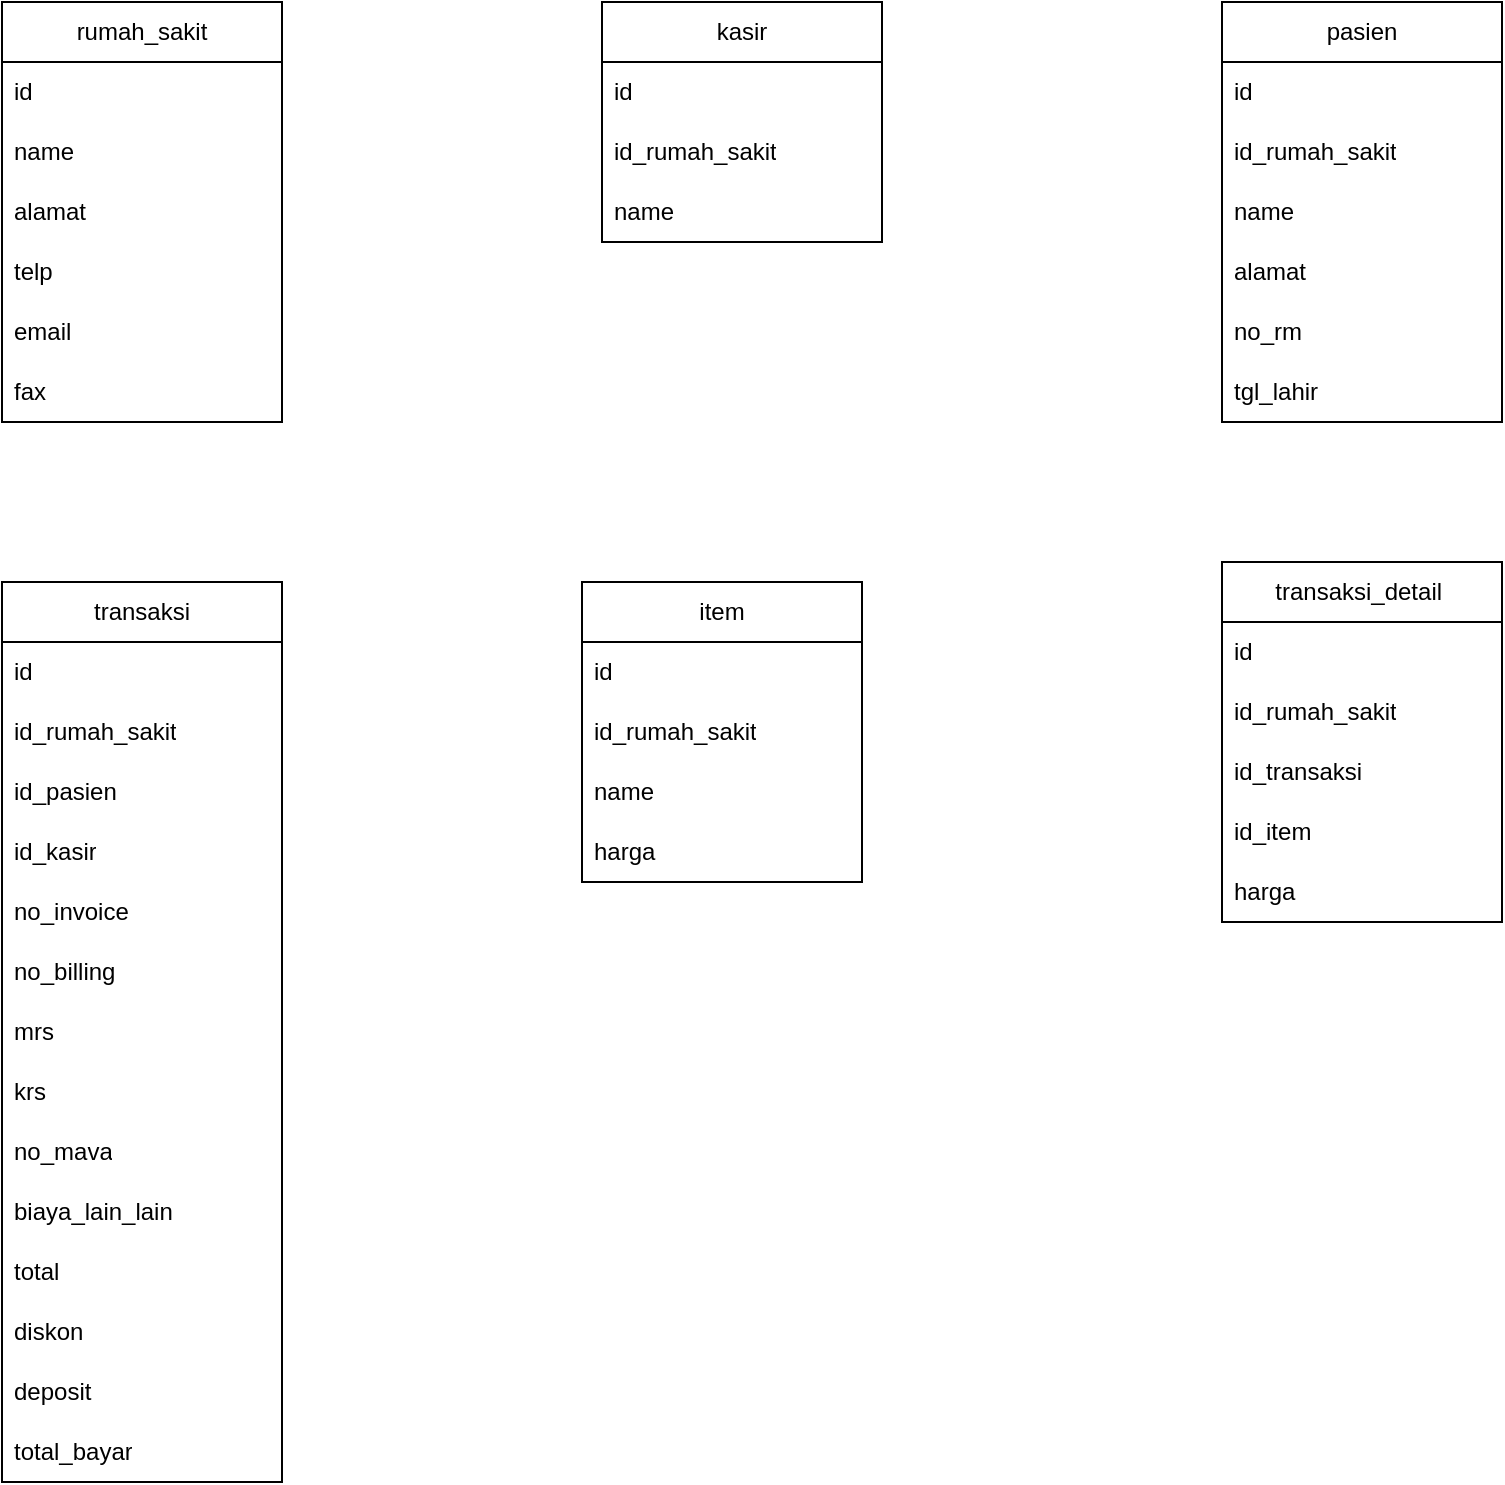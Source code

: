 <mxfile version="22.1.3" type="device">
  <diagram name="Halaman-1" id="taQUGbrE7hBkk-OtH-UU">
    <mxGraphModel dx="1035" dy="551" grid="1" gridSize="10" guides="1" tooltips="1" connect="1" arrows="1" fold="1" page="1" pageScale="1" pageWidth="827" pageHeight="1169" math="0" shadow="0">
      <root>
        <mxCell id="0" />
        <mxCell id="1" parent="0" />
        <mxCell id="tiKE9rVT8Vb95j1nNDzF-1" value="transaksi" style="swimlane;fontStyle=0;childLayout=stackLayout;horizontal=1;startSize=30;horizontalStack=0;resizeParent=1;resizeParentMax=0;resizeLast=0;collapsible=1;marginBottom=0;whiteSpace=wrap;html=1;" vertex="1" parent="1">
          <mxGeometry x="30" y="320" width="140" height="450" as="geometry" />
        </mxCell>
        <mxCell id="tiKE9rVT8Vb95j1nNDzF-2" value="id" style="text;strokeColor=none;fillColor=none;align=left;verticalAlign=middle;spacingLeft=4;spacingRight=4;overflow=hidden;points=[[0,0.5],[1,0.5]];portConstraint=eastwest;rotatable=0;whiteSpace=wrap;html=1;" vertex="1" parent="tiKE9rVT8Vb95j1nNDzF-1">
          <mxGeometry y="30" width="140" height="30" as="geometry" />
        </mxCell>
        <mxCell id="tiKE9rVT8Vb95j1nNDzF-3" value="id_rumah_sakit" style="text;strokeColor=none;fillColor=none;align=left;verticalAlign=middle;spacingLeft=4;spacingRight=4;overflow=hidden;points=[[0,0.5],[1,0.5]];portConstraint=eastwest;rotatable=0;whiteSpace=wrap;html=1;" vertex="1" parent="tiKE9rVT8Vb95j1nNDzF-1">
          <mxGeometry y="60" width="140" height="30" as="geometry" />
        </mxCell>
        <mxCell id="tiKE9rVT8Vb95j1nNDzF-14" value="id_pasien" style="text;strokeColor=none;fillColor=none;align=left;verticalAlign=middle;spacingLeft=4;spacingRight=4;overflow=hidden;points=[[0,0.5],[1,0.5]];portConstraint=eastwest;rotatable=0;whiteSpace=wrap;html=1;" vertex="1" parent="tiKE9rVT8Vb95j1nNDzF-1">
          <mxGeometry y="90" width="140" height="30" as="geometry" />
        </mxCell>
        <mxCell id="tiKE9rVT8Vb95j1nNDzF-36" value="id_kasir" style="text;strokeColor=none;fillColor=none;align=left;verticalAlign=middle;spacingLeft=4;spacingRight=4;overflow=hidden;points=[[0,0.5],[1,0.5]];portConstraint=eastwest;rotatable=0;whiteSpace=wrap;html=1;" vertex="1" parent="tiKE9rVT8Vb95j1nNDzF-1">
          <mxGeometry y="120" width="140" height="30" as="geometry" />
        </mxCell>
        <mxCell id="tiKE9rVT8Vb95j1nNDzF-4" value="no_invoice" style="text;strokeColor=none;fillColor=none;align=left;verticalAlign=middle;spacingLeft=4;spacingRight=4;overflow=hidden;points=[[0,0.5],[1,0.5]];portConstraint=eastwest;rotatable=0;whiteSpace=wrap;html=1;" vertex="1" parent="tiKE9rVT8Vb95j1nNDzF-1">
          <mxGeometry y="150" width="140" height="30" as="geometry" />
        </mxCell>
        <mxCell id="tiKE9rVT8Vb95j1nNDzF-5" value="no_billing" style="text;strokeColor=none;fillColor=none;align=left;verticalAlign=middle;spacingLeft=4;spacingRight=4;overflow=hidden;points=[[0,0.5],[1,0.5]];portConstraint=eastwest;rotatable=0;whiteSpace=wrap;html=1;" vertex="1" parent="tiKE9rVT8Vb95j1nNDzF-1">
          <mxGeometry y="180" width="140" height="30" as="geometry" />
        </mxCell>
        <mxCell id="tiKE9rVT8Vb95j1nNDzF-6" value="mrs" style="text;strokeColor=none;fillColor=none;align=left;verticalAlign=middle;spacingLeft=4;spacingRight=4;overflow=hidden;points=[[0,0.5],[1,0.5]];portConstraint=eastwest;rotatable=0;whiteSpace=wrap;html=1;" vertex="1" parent="tiKE9rVT8Vb95j1nNDzF-1">
          <mxGeometry y="210" width="140" height="30" as="geometry" />
        </mxCell>
        <mxCell id="tiKE9rVT8Vb95j1nNDzF-13" value="krs" style="text;strokeColor=none;fillColor=none;align=left;verticalAlign=middle;spacingLeft=4;spacingRight=4;overflow=hidden;points=[[0,0.5],[1,0.5]];portConstraint=eastwest;rotatable=0;whiteSpace=wrap;html=1;" vertex="1" parent="tiKE9rVT8Vb95j1nNDzF-1">
          <mxGeometry y="240" width="140" height="30" as="geometry" />
        </mxCell>
        <mxCell id="tiKE9rVT8Vb95j1nNDzF-23" value="no_mava" style="text;strokeColor=none;fillColor=none;align=left;verticalAlign=middle;spacingLeft=4;spacingRight=4;overflow=hidden;points=[[0,0.5],[1,0.5]];portConstraint=eastwest;rotatable=0;whiteSpace=wrap;html=1;" vertex="1" parent="tiKE9rVT8Vb95j1nNDzF-1">
          <mxGeometry y="270" width="140" height="30" as="geometry" />
        </mxCell>
        <mxCell id="tiKE9rVT8Vb95j1nNDzF-31" value="biaya_lain_lain" style="text;strokeColor=none;fillColor=none;align=left;verticalAlign=middle;spacingLeft=4;spacingRight=4;overflow=hidden;points=[[0,0.5],[1,0.5]];portConstraint=eastwest;rotatable=0;whiteSpace=wrap;html=1;" vertex="1" parent="tiKE9rVT8Vb95j1nNDzF-1">
          <mxGeometry y="300" width="140" height="30" as="geometry" />
        </mxCell>
        <mxCell id="tiKE9rVT8Vb95j1nNDzF-32" value="total" style="text;strokeColor=none;fillColor=none;align=left;verticalAlign=middle;spacingLeft=4;spacingRight=4;overflow=hidden;points=[[0,0.5],[1,0.5]];portConstraint=eastwest;rotatable=0;whiteSpace=wrap;html=1;" vertex="1" parent="tiKE9rVT8Vb95j1nNDzF-1">
          <mxGeometry y="330" width="140" height="30" as="geometry" />
        </mxCell>
        <mxCell id="tiKE9rVT8Vb95j1nNDzF-33" value="diskon" style="text;strokeColor=none;fillColor=none;align=left;verticalAlign=middle;spacingLeft=4;spacingRight=4;overflow=hidden;points=[[0,0.5],[1,0.5]];portConstraint=eastwest;rotatable=0;whiteSpace=wrap;html=1;" vertex="1" parent="tiKE9rVT8Vb95j1nNDzF-1">
          <mxGeometry y="360" width="140" height="30" as="geometry" />
        </mxCell>
        <mxCell id="tiKE9rVT8Vb95j1nNDzF-34" value="deposit" style="text;strokeColor=none;fillColor=none;align=left;verticalAlign=middle;spacingLeft=4;spacingRight=4;overflow=hidden;points=[[0,0.5],[1,0.5]];portConstraint=eastwest;rotatable=0;whiteSpace=wrap;html=1;" vertex="1" parent="tiKE9rVT8Vb95j1nNDzF-1">
          <mxGeometry y="390" width="140" height="30" as="geometry" />
        </mxCell>
        <mxCell id="tiKE9rVT8Vb95j1nNDzF-52" value="total_bayar" style="text;strokeColor=none;fillColor=none;align=left;verticalAlign=middle;spacingLeft=4;spacingRight=4;overflow=hidden;points=[[0,0.5],[1,0.5]];portConstraint=eastwest;rotatable=0;whiteSpace=wrap;html=1;" vertex="1" parent="tiKE9rVT8Vb95j1nNDzF-1">
          <mxGeometry y="420" width="140" height="30" as="geometry" />
        </mxCell>
        <mxCell id="tiKE9rVT8Vb95j1nNDzF-7" value="rumah_sakit" style="swimlane;fontStyle=0;childLayout=stackLayout;horizontal=1;startSize=30;horizontalStack=0;resizeParent=1;resizeParentMax=0;resizeLast=0;collapsible=1;marginBottom=0;whiteSpace=wrap;html=1;" vertex="1" parent="1">
          <mxGeometry x="30" y="30" width="140" height="210" as="geometry" />
        </mxCell>
        <mxCell id="tiKE9rVT8Vb95j1nNDzF-8" value="id" style="text;strokeColor=none;fillColor=none;align=left;verticalAlign=middle;spacingLeft=4;spacingRight=4;overflow=hidden;points=[[0,0.5],[1,0.5]];portConstraint=eastwest;rotatable=0;whiteSpace=wrap;html=1;" vertex="1" parent="tiKE9rVT8Vb95j1nNDzF-7">
          <mxGeometry y="30" width="140" height="30" as="geometry" />
        </mxCell>
        <mxCell id="tiKE9rVT8Vb95j1nNDzF-9" value="name" style="text;strokeColor=none;fillColor=none;align=left;verticalAlign=middle;spacingLeft=4;spacingRight=4;overflow=hidden;points=[[0,0.5],[1,0.5]];portConstraint=eastwest;rotatable=0;whiteSpace=wrap;html=1;" vertex="1" parent="tiKE9rVT8Vb95j1nNDzF-7">
          <mxGeometry y="60" width="140" height="30" as="geometry" />
        </mxCell>
        <mxCell id="tiKE9rVT8Vb95j1nNDzF-10" value="alamat" style="text;strokeColor=none;fillColor=none;align=left;verticalAlign=middle;spacingLeft=4;spacingRight=4;overflow=hidden;points=[[0,0.5],[1,0.5]];portConstraint=eastwest;rotatable=0;whiteSpace=wrap;html=1;" vertex="1" parent="tiKE9rVT8Vb95j1nNDzF-7">
          <mxGeometry y="90" width="140" height="30" as="geometry" />
        </mxCell>
        <mxCell id="tiKE9rVT8Vb95j1nNDzF-11" value="telp" style="text;strokeColor=none;fillColor=none;align=left;verticalAlign=middle;spacingLeft=4;spacingRight=4;overflow=hidden;points=[[0,0.5],[1,0.5]];portConstraint=eastwest;rotatable=0;whiteSpace=wrap;html=1;" vertex="1" parent="tiKE9rVT8Vb95j1nNDzF-7">
          <mxGeometry y="120" width="140" height="30" as="geometry" />
        </mxCell>
        <mxCell id="tiKE9rVT8Vb95j1nNDzF-12" value="email" style="text;strokeColor=none;fillColor=none;align=left;verticalAlign=middle;spacingLeft=4;spacingRight=4;overflow=hidden;points=[[0,0.5],[1,0.5]];portConstraint=eastwest;rotatable=0;whiteSpace=wrap;html=1;" vertex="1" parent="tiKE9rVT8Vb95j1nNDzF-7">
          <mxGeometry y="150" width="140" height="30" as="geometry" />
        </mxCell>
        <mxCell id="tiKE9rVT8Vb95j1nNDzF-22" value="fax" style="text;strokeColor=none;fillColor=none;align=left;verticalAlign=middle;spacingLeft=4;spacingRight=4;overflow=hidden;points=[[0,0.5],[1,0.5]];portConstraint=eastwest;rotatable=0;whiteSpace=wrap;html=1;" vertex="1" parent="tiKE9rVT8Vb95j1nNDzF-7">
          <mxGeometry y="180" width="140" height="30" as="geometry" />
        </mxCell>
        <mxCell id="tiKE9rVT8Vb95j1nNDzF-15" value="pasien" style="swimlane;fontStyle=0;childLayout=stackLayout;horizontal=1;startSize=30;horizontalStack=0;resizeParent=1;resizeParentMax=0;resizeLast=0;collapsible=1;marginBottom=0;whiteSpace=wrap;html=1;" vertex="1" parent="1">
          <mxGeometry x="640" y="30" width="140" height="210" as="geometry" />
        </mxCell>
        <mxCell id="tiKE9rVT8Vb95j1nNDzF-16" value="id" style="text;strokeColor=none;fillColor=none;align=left;verticalAlign=middle;spacingLeft=4;spacingRight=4;overflow=hidden;points=[[0,0.5],[1,0.5]];portConstraint=eastwest;rotatable=0;whiteSpace=wrap;html=1;" vertex="1" parent="tiKE9rVT8Vb95j1nNDzF-15">
          <mxGeometry y="30" width="140" height="30" as="geometry" />
        </mxCell>
        <mxCell id="tiKE9rVT8Vb95j1nNDzF-49" value="id_rumah_sakit" style="text;strokeColor=none;fillColor=none;align=left;verticalAlign=middle;spacingLeft=4;spacingRight=4;overflow=hidden;points=[[0,0.5],[1,0.5]];portConstraint=eastwest;rotatable=0;whiteSpace=wrap;html=1;" vertex="1" parent="tiKE9rVT8Vb95j1nNDzF-15">
          <mxGeometry y="60" width="140" height="30" as="geometry" />
        </mxCell>
        <mxCell id="tiKE9rVT8Vb95j1nNDzF-17" value="name" style="text;strokeColor=none;fillColor=none;align=left;verticalAlign=middle;spacingLeft=4;spacingRight=4;overflow=hidden;points=[[0,0.5],[1,0.5]];portConstraint=eastwest;rotatable=0;whiteSpace=wrap;html=1;" vertex="1" parent="tiKE9rVT8Vb95j1nNDzF-15">
          <mxGeometry y="90" width="140" height="30" as="geometry" />
        </mxCell>
        <mxCell id="tiKE9rVT8Vb95j1nNDzF-18" value="alamat" style="text;strokeColor=none;fillColor=none;align=left;verticalAlign=middle;spacingLeft=4;spacingRight=4;overflow=hidden;points=[[0,0.5],[1,0.5]];portConstraint=eastwest;rotatable=0;whiteSpace=wrap;html=1;" vertex="1" parent="tiKE9rVT8Vb95j1nNDzF-15">
          <mxGeometry y="120" width="140" height="30" as="geometry" />
        </mxCell>
        <mxCell id="tiKE9rVT8Vb95j1nNDzF-19" value="no_rm" style="text;strokeColor=none;fillColor=none;align=left;verticalAlign=middle;spacingLeft=4;spacingRight=4;overflow=hidden;points=[[0,0.5],[1,0.5]];portConstraint=eastwest;rotatable=0;whiteSpace=wrap;html=1;" vertex="1" parent="tiKE9rVT8Vb95j1nNDzF-15">
          <mxGeometry y="150" width="140" height="30" as="geometry" />
        </mxCell>
        <mxCell id="tiKE9rVT8Vb95j1nNDzF-21" value="tgl_lahir" style="text;strokeColor=none;fillColor=none;align=left;verticalAlign=middle;spacingLeft=4;spacingRight=4;overflow=hidden;points=[[0,0.5],[1,0.5]];portConstraint=eastwest;rotatable=0;whiteSpace=wrap;html=1;" vertex="1" parent="tiKE9rVT8Vb95j1nNDzF-15">
          <mxGeometry y="180" width="140" height="30" as="geometry" />
        </mxCell>
        <mxCell id="tiKE9rVT8Vb95j1nNDzF-24" value="kasir" style="swimlane;fontStyle=0;childLayout=stackLayout;horizontal=1;startSize=30;horizontalStack=0;resizeParent=1;resizeParentMax=0;resizeLast=0;collapsible=1;marginBottom=0;whiteSpace=wrap;html=1;" vertex="1" parent="1">
          <mxGeometry x="330" y="30" width="140" height="120" as="geometry" />
        </mxCell>
        <mxCell id="tiKE9rVT8Vb95j1nNDzF-25" value="id" style="text;strokeColor=none;fillColor=none;align=left;verticalAlign=middle;spacingLeft=4;spacingRight=4;overflow=hidden;points=[[0,0.5],[1,0.5]];portConstraint=eastwest;rotatable=0;whiteSpace=wrap;html=1;" vertex="1" parent="tiKE9rVT8Vb95j1nNDzF-24">
          <mxGeometry y="30" width="140" height="30" as="geometry" />
        </mxCell>
        <mxCell id="tiKE9rVT8Vb95j1nNDzF-26" value="id_rumah_sakit" style="text;strokeColor=none;fillColor=none;align=left;verticalAlign=middle;spacingLeft=4;spacingRight=4;overflow=hidden;points=[[0,0.5],[1,0.5]];portConstraint=eastwest;rotatable=0;whiteSpace=wrap;html=1;" vertex="1" parent="tiKE9rVT8Vb95j1nNDzF-24">
          <mxGeometry y="60" width="140" height="30" as="geometry" />
        </mxCell>
        <mxCell id="tiKE9rVT8Vb95j1nNDzF-27" value="name" style="text;strokeColor=none;fillColor=none;align=left;verticalAlign=middle;spacingLeft=4;spacingRight=4;overflow=hidden;points=[[0,0.5],[1,0.5]];portConstraint=eastwest;rotatable=0;whiteSpace=wrap;html=1;" vertex="1" parent="tiKE9rVT8Vb95j1nNDzF-24">
          <mxGeometry y="90" width="140" height="30" as="geometry" />
        </mxCell>
        <mxCell id="tiKE9rVT8Vb95j1nNDzF-37" value="transaksi_detail&amp;nbsp;" style="swimlane;fontStyle=0;childLayout=stackLayout;horizontal=1;startSize=30;horizontalStack=0;resizeParent=1;resizeParentMax=0;resizeLast=0;collapsible=1;marginBottom=0;whiteSpace=wrap;html=1;" vertex="1" parent="1">
          <mxGeometry x="640" y="310" width="140" height="180" as="geometry" />
        </mxCell>
        <mxCell id="tiKE9rVT8Vb95j1nNDzF-38" value="id" style="text;strokeColor=none;fillColor=none;align=left;verticalAlign=middle;spacingLeft=4;spacingRight=4;overflow=hidden;points=[[0,0.5],[1,0.5]];portConstraint=eastwest;rotatable=0;whiteSpace=wrap;html=1;" vertex="1" parent="tiKE9rVT8Vb95j1nNDzF-37">
          <mxGeometry y="30" width="140" height="30" as="geometry" />
        </mxCell>
        <mxCell id="tiKE9rVT8Vb95j1nNDzF-50" value="id_rumah_sakit" style="text;strokeColor=none;fillColor=none;align=left;verticalAlign=middle;spacingLeft=4;spacingRight=4;overflow=hidden;points=[[0,0.5],[1,0.5]];portConstraint=eastwest;rotatable=0;whiteSpace=wrap;html=1;" vertex="1" parent="tiKE9rVT8Vb95j1nNDzF-37">
          <mxGeometry y="60" width="140" height="30" as="geometry" />
        </mxCell>
        <mxCell id="tiKE9rVT8Vb95j1nNDzF-39" value="id_transaksi" style="text;strokeColor=none;fillColor=none;align=left;verticalAlign=middle;spacingLeft=4;spacingRight=4;overflow=hidden;points=[[0,0.5],[1,0.5]];portConstraint=eastwest;rotatable=0;whiteSpace=wrap;html=1;" vertex="1" parent="tiKE9rVT8Vb95j1nNDzF-37">
          <mxGeometry y="90" width="140" height="30" as="geometry" />
        </mxCell>
        <mxCell id="tiKE9rVT8Vb95j1nNDzF-40" value="id_item" style="text;strokeColor=none;fillColor=none;align=left;verticalAlign=middle;spacingLeft=4;spacingRight=4;overflow=hidden;points=[[0,0.5],[1,0.5]];portConstraint=eastwest;rotatable=0;whiteSpace=wrap;html=1;" vertex="1" parent="tiKE9rVT8Vb95j1nNDzF-37">
          <mxGeometry y="120" width="140" height="30" as="geometry" />
        </mxCell>
        <mxCell id="tiKE9rVT8Vb95j1nNDzF-41" value="harga" style="text;strokeColor=none;fillColor=none;align=left;verticalAlign=middle;spacingLeft=4;spacingRight=4;overflow=hidden;points=[[0,0.5],[1,0.5]];portConstraint=eastwest;rotatable=0;whiteSpace=wrap;html=1;" vertex="1" parent="tiKE9rVT8Vb95j1nNDzF-37">
          <mxGeometry y="150" width="140" height="30" as="geometry" />
        </mxCell>
        <mxCell id="tiKE9rVT8Vb95j1nNDzF-42" value="item" style="swimlane;fontStyle=0;childLayout=stackLayout;horizontal=1;startSize=30;horizontalStack=0;resizeParent=1;resizeParentMax=0;resizeLast=0;collapsible=1;marginBottom=0;whiteSpace=wrap;html=1;" vertex="1" parent="1">
          <mxGeometry x="320" y="320" width="140" height="150" as="geometry" />
        </mxCell>
        <mxCell id="tiKE9rVT8Vb95j1nNDzF-43" value="id" style="text;strokeColor=none;fillColor=none;align=left;verticalAlign=middle;spacingLeft=4;spacingRight=4;overflow=hidden;points=[[0,0.5],[1,0.5]];portConstraint=eastwest;rotatable=0;whiteSpace=wrap;html=1;" vertex="1" parent="tiKE9rVT8Vb95j1nNDzF-42">
          <mxGeometry y="30" width="140" height="30" as="geometry" />
        </mxCell>
        <mxCell id="tiKE9rVT8Vb95j1nNDzF-44" value="id_rumah_sakit" style="text;strokeColor=none;fillColor=none;align=left;verticalAlign=middle;spacingLeft=4;spacingRight=4;overflow=hidden;points=[[0,0.5],[1,0.5]];portConstraint=eastwest;rotatable=0;whiteSpace=wrap;html=1;" vertex="1" parent="tiKE9rVT8Vb95j1nNDzF-42">
          <mxGeometry y="60" width="140" height="30" as="geometry" />
        </mxCell>
        <mxCell id="tiKE9rVT8Vb95j1nNDzF-45" value="name" style="text;strokeColor=none;fillColor=none;align=left;verticalAlign=middle;spacingLeft=4;spacingRight=4;overflow=hidden;points=[[0,0.5],[1,0.5]];portConstraint=eastwest;rotatable=0;whiteSpace=wrap;html=1;" vertex="1" parent="tiKE9rVT8Vb95j1nNDzF-42">
          <mxGeometry y="90" width="140" height="30" as="geometry" />
        </mxCell>
        <mxCell id="tiKE9rVT8Vb95j1nNDzF-46" value="harga" style="text;strokeColor=none;fillColor=none;align=left;verticalAlign=middle;spacingLeft=4;spacingRight=4;overflow=hidden;points=[[0,0.5],[1,0.5]];portConstraint=eastwest;rotatable=0;whiteSpace=wrap;html=1;" vertex="1" parent="tiKE9rVT8Vb95j1nNDzF-42">
          <mxGeometry y="120" width="140" height="30" as="geometry" />
        </mxCell>
      </root>
    </mxGraphModel>
  </diagram>
</mxfile>
